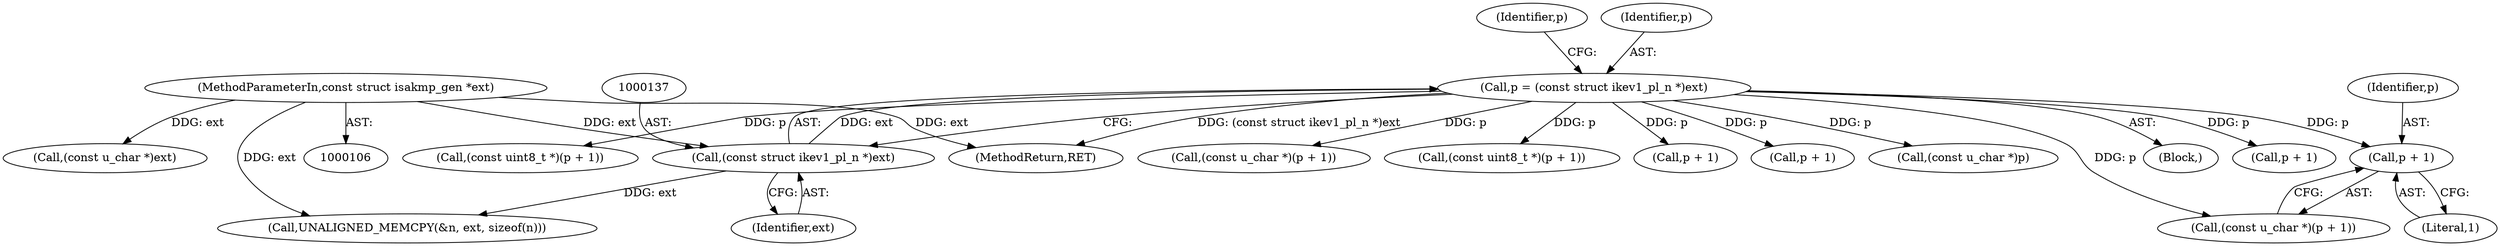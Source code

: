 digraph "0_tcpdump_c2ef693866beae071a24b45c49f9674af1df4028@pointer" {
"1000392" [label="(Call,p + 1)"];
"1000134" [label="(Call,p = (const struct ikev1_pl_n *)ext)"];
"1000136" [label="(Call,(const struct ikev1_pl_n *)ext)"];
"1000109" [label="(MethodParameterIn,const struct isakmp_gen *ext)"];
"1000116" [label="(Block,)"];
"1000255" [label="(Call,p + 1)"];
"1000378" [label="(Call,(const uint8_t *)(p + 1))"];
"1000523" [label="(MethodReturn,RET)"];
"1000141" [label="(Identifier,p)"];
"1000134" [label="(Call,p = (const struct ikev1_pl_n *)ext)"];
"1000509" [label="(Call,(const u_char *)ext)"];
"1000390" [label="(Call,(const u_char *)(p + 1))"];
"1000264" [label="(Call,(const u_char *)(p + 1))"];
"1000253" [label="(Call,(const uint8_t *)(p + 1))"];
"1000380" [label="(Call,p + 1)"];
"1000142" [label="(Call,UNALIGNED_MEMCPY(&n, ext, sizeof(n)))"];
"1000266" [label="(Call,p + 1)"];
"1000138" [label="(Identifier,ext)"];
"1000392" [label="(Call,p + 1)"];
"1000135" [label="(Identifier,p)"];
"1000109" [label="(MethodParameterIn,const struct isakmp_gen *ext)"];
"1000401" [label="(Call,(const u_char *)p)"];
"1000394" [label="(Literal,1)"];
"1000393" [label="(Identifier,p)"];
"1000136" [label="(Call,(const struct ikev1_pl_n *)ext)"];
"1000392" -> "1000390"  [label="AST: "];
"1000392" -> "1000394"  [label="CFG: "];
"1000393" -> "1000392"  [label="AST: "];
"1000394" -> "1000392"  [label="AST: "];
"1000390" -> "1000392"  [label="CFG: "];
"1000134" -> "1000392"  [label="DDG: p"];
"1000134" -> "1000116"  [label="AST: "];
"1000134" -> "1000136"  [label="CFG: "];
"1000135" -> "1000134"  [label="AST: "];
"1000136" -> "1000134"  [label="AST: "];
"1000141" -> "1000134"  [label="CFG: "];
"1000134" -> "1000523"  [label="DDG: (const struct ikev1_pl_n *)ext"];
"1000136" -> "1000134"  [label="DDG: ext"];
"1000134" -> "1000253"  [label="DDG: p"];
"1000134" -> "1000255"  [label="DDG: p"];
"1000134" -> "1000264"  [label="DDG: p"];
"1000134" -> "1000266"  [label="DDG: p"];
"1000134" -> "1000378"  [label="DDG: p"];
"1000134" -> "1000380"  [label="DDG: p"];
"1000134" -> "1000390"  [label="DDG: p"];
"1000134" -> "1000401"  [label="DDG: p"];
"1000136" -> "1000138"  [label="CFG: "];
"1000137" -> "1000136"  [label="AST: "];
"1000138" -> "1000136"  [label="AST: "];
"1000109" -> "1000136"  [label="DDG: ext"];
"1000136" -> "1000142"  [label="DDG: ext"];
"1000109" -> "1000106"  [label="AST: "];
"1000109" -> "1000523"  [label="DDG: ext"];
"1000109" -> "1000142"  [label="DDG: ext"];
"1000109" -> "1000509"  [label="DDG: ext"];
}
